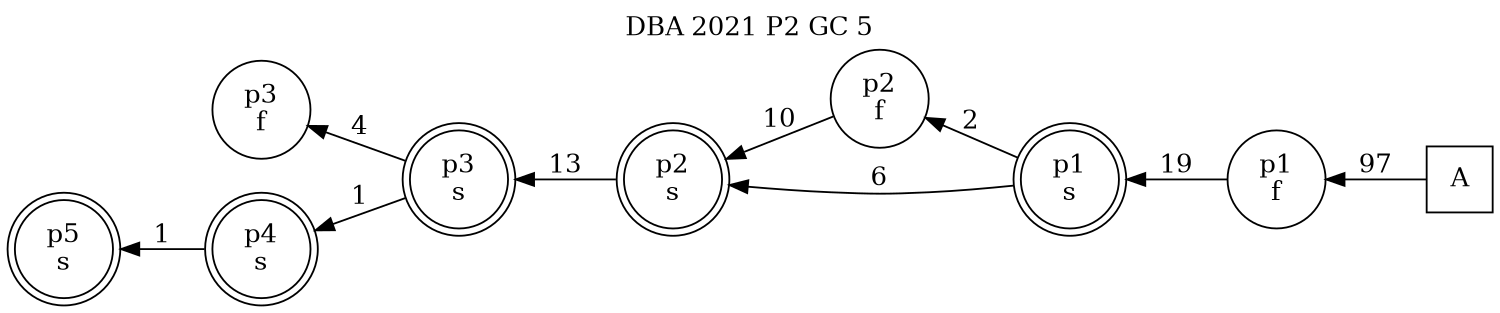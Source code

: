 digraph DBA_2021_P2_GC_5_GOOD {
labelloc="tl"
label= " DBA 2021 P2 GC 5 "
rankdir="RL";
graph [ size=" 10 , 10 !"]

"A" [shape="square" label="A"]
"p1_f" [shape="circle" label="p1
f"]
"p1_s" [shape="doublecircle" label="p1
s"]
"p2_f" [shape="circle" label="p2
f"]
"p2_s" [shape="doublecircle" label="p2
s"]
"p3_s" [shape="doublecircle" label="p3
s"]
"p3_f" [shape="circle" label="p3
f"]
"p4_s" [shape="doublecircle" label="p4
s"]
"p5_s" [shape="doublecircle" label="p5
s"]
"A" -> "p1_f" [ label=97]
"p1_f" -> "p1_s" [ label=19]
"p1_s" -> "p2_f" [ label=2]
"p1_s" -> "p2_s" [ label=6]
"p2_f" -> "p2_s" [ label=10]
"p2_s" -> "p3_s" [ label=13]
"p3_s" -> "p3_f" [ label=4]
"p3_s" -> "p4_s" [ label=1]
"p4_s" -> "p5_s" [ label=1]
}
